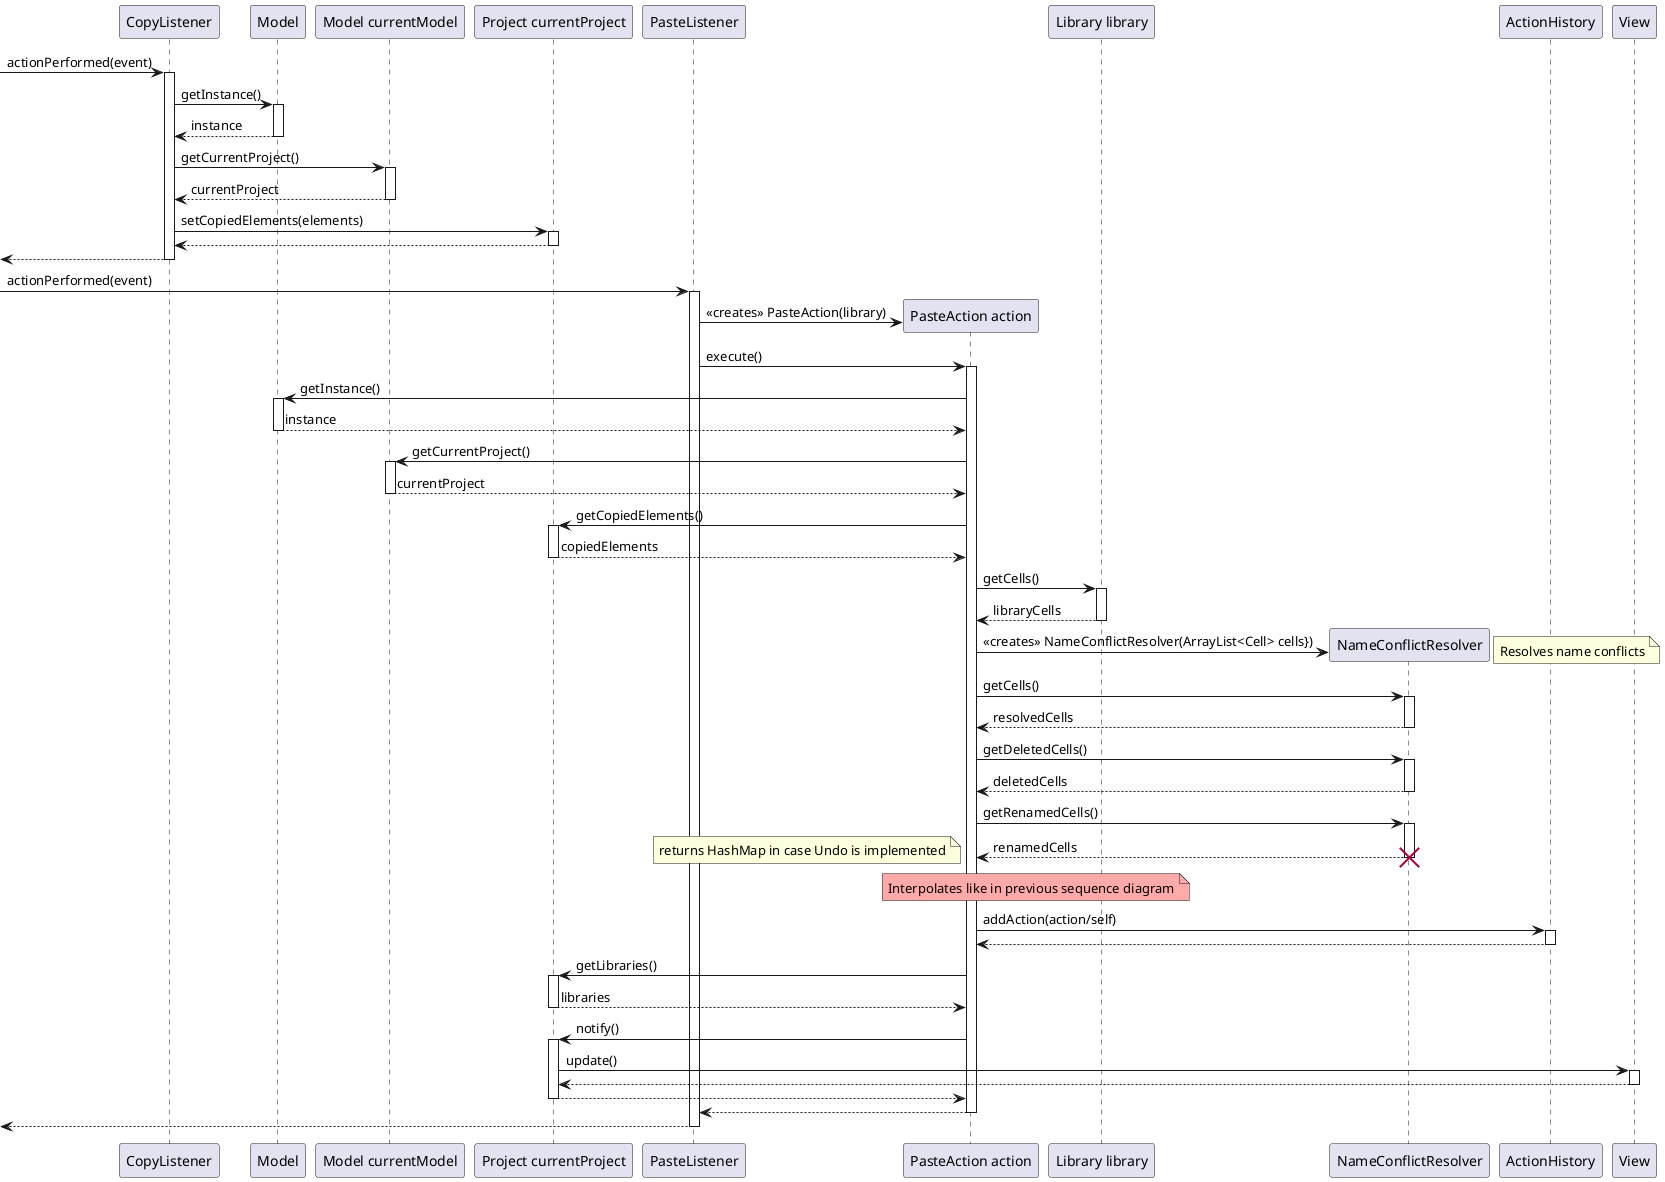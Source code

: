 @startuml
-> CopyListener ++ : actionPerformed(event)
CopyListener -> Model ++: getInstance()
return instance
CopyListener -> "Model currentModel" ++ : getCurrentProject()
return currentProject
CopyListener -> "Project currentProject" ++ : setCopiedElements(elements)
return
return
-> PasteListener: actionPerformed(event)
activate PasteListener
PasteListener -> "PasteAction action" ** : <<creates>> PasteAction(library)
PasteListener -> "PasteAction action" ++ : execute()
"PasteAction action" -> Model ++ : getInstance()
return instance
"PasteAction action" -> "Model currentModel" ++ : getCurrentProject()
return currentProject
"PasteAction action" -> "Project currentProject" ++ : getCopiedElements()
return copiedElements
"PasteAction action" -> "Library library" ++ : getCells()
return libraryCells
"PasteAction action" -> NameConflictResolver ** : <<creates>> NameConflictResolver(ArrayList<Cell> cells})
note right: Resolves name conflicts
"PasteAction action" -> NameConflictResolver ++: getCells()
return resolvedCells
"PasteAction action" -> NameConflictResolver ++: getDeletedCells()
return deletedCells
"PasteAction action" -> NameConflictResolver ++: getRenamedCells()
return renamedCells
note left: returns HashMap in case Undo is implemented
destroy NameConflictResolver
note over "Library library", "PasteAction action" #FFAAAA: Interpolates like in previous sequence diagram
"PasteAction action" -> ActionHistory ++ : addAction(action/self)
return
"PasteAction action" -> "Project currentProject" ++ : getLibraries()
return libraries
"PasteAction action" -> "Project currentProject" ++ : notify()
"Project currentProject" -> View ++: update()
return
return
return
return
@enduml